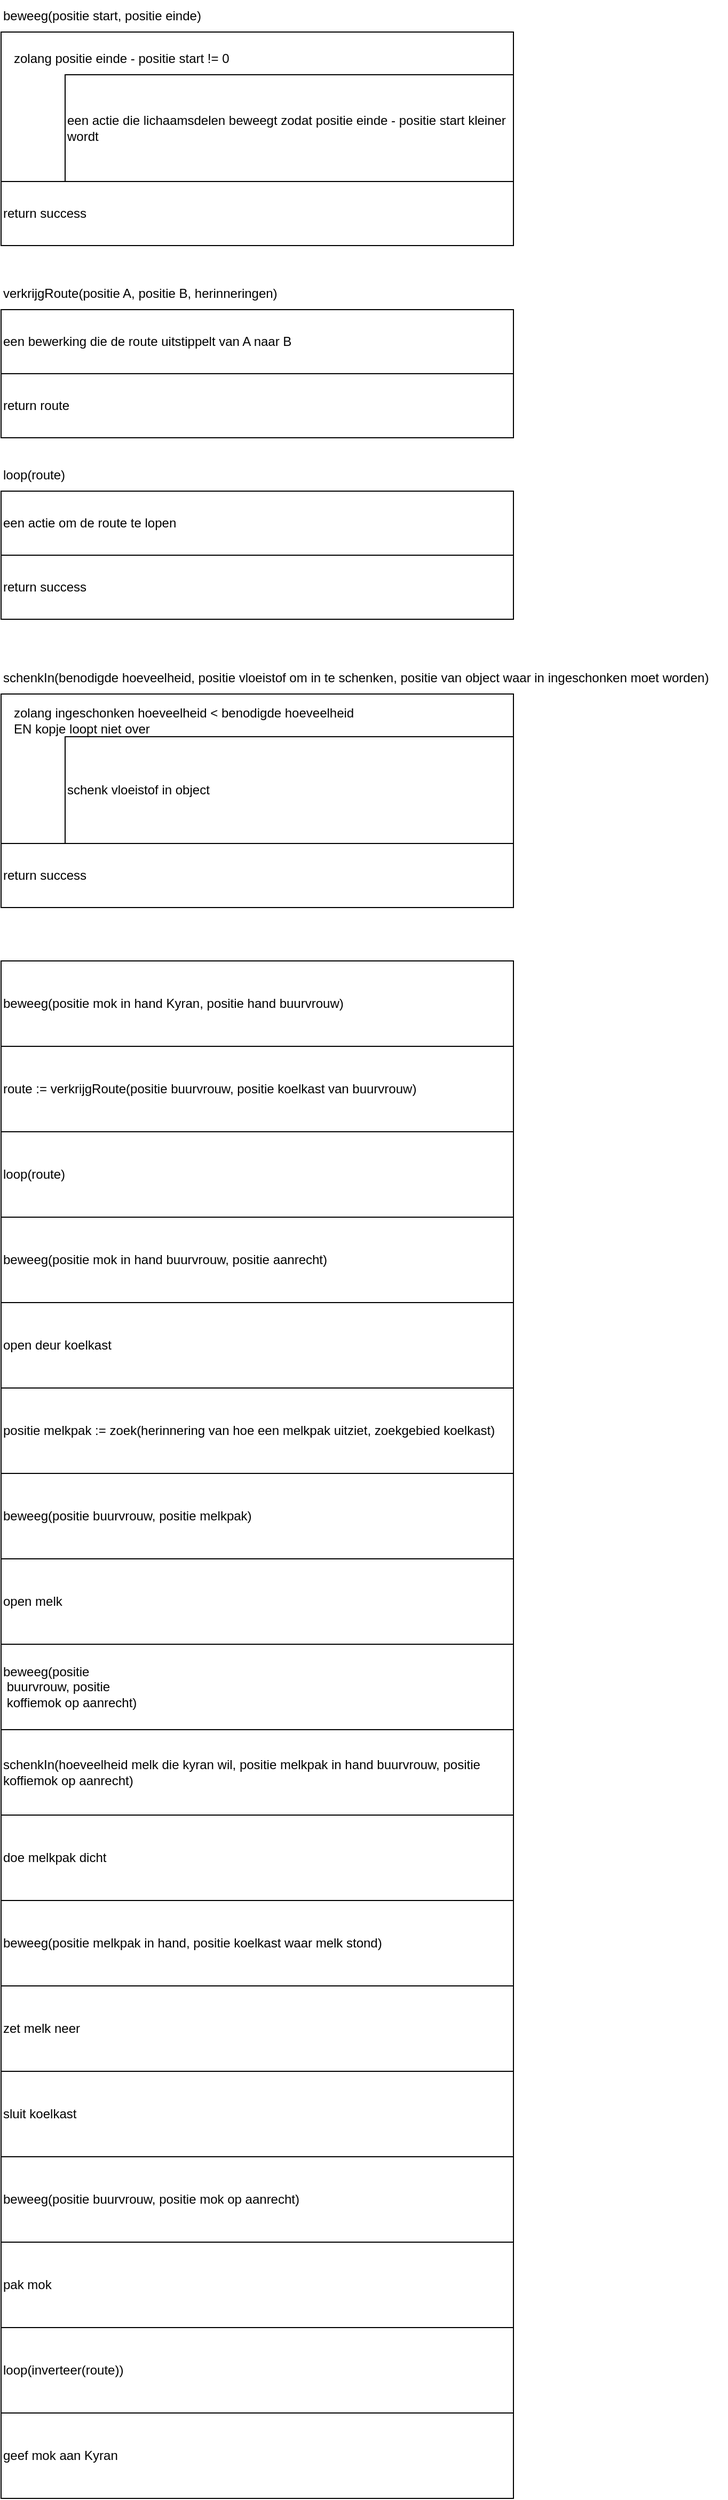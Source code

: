 <mxfile>
    <diagram id="AndmlG8OXz59sX7ShXyj" name="Page-1">
        <mxGraphModel dx="1002" dy="571" grid="1" gridSize="10" guides="1" tooltips="1" connect="1" arrows="1" fold="1" page="1" pageScale="1" pageWidth="850" pageHeight="1100" background="none" math="0" shadow="0">
            <root>
                <mxCell id="0"/>
                <mxCell id="1" parent="0"/>
                <mxCell id="8" value="beweeg(positie mok in hand Kyran, positie&amp;nbsp;hand buurvrouw)" style="rounded=0;whiteSpace=wrap;html=1;align=left;" vertex="1" parent="1">
                    <mxGeometry x="100" y="920" width="480" height="80" as="geometry"/>
                </mxCell>
                <mxCell id="10" value="route := verkrijgRoute(positie&amp;nbsp;buurvrouw, positie koelkast van buurvrouw)" style="rounded=0;whiteSpace=wrap;html=1;align=left;" vertex="1" parent="1">
                    <mxGeometry x="100" y="1000" width="480" height="80" as="geometry"/>
                </mxCell>
                <mxCell id="11" value="loop(route)" style="rounded=0;whiteSpace=wrap;html=1;align=left;" vertex="1" parent="1">
                    <mxGeometry x="100" y="1080" width="480" height="80" as="geometry"/>
                </mxCell>
                <mxCell id="12" value="beweeg(positie&amp;nbsp;mok in hand buurvrouw, positie aanrecht)&lt;span style=&quot;color: rgba(0, 0, 0, 0); font-family: monospace; font-size: 0px;&quot;&gt;%3CmxGraphModel%3E%3Croot%3E%3CmxCell%20id%3D%220%22%2F%3E%3CmxCell%20id%3D%221%22%20parent%3D%220%22%2F%3E%3CmxCell%20id%3D%222%22%20value%3D%22loopRoute(route)%22%20style%3D%22rounded%3D0%3BwhiteSpace%3Dwrap%3Bhtml%3D1%3B%22%20vertex%3D%221%22%20parent%3D%221%22%3E%3CmxGeometry%20x%3D%2280%22%20y%3D%22320%22%20width%3D%22480%22%20height%3D%2280%22%20as%3D%22geometry%22%2F%3E%3C%2FmxCell%3E%3C%2Froot%3E%3C%2FmxGraphModel%3E&lt;/span&gt;" style="rounded=0;whiteSpace=wrap;html=1;align=left;" vertex="1" parent="1">
                    <mxGeometry x="100" y="1160" width="480" height="80" as="geometry"/>
                </mxCell>
                <mxCell id="13" value="open deur koelkast" style="rounded=0;whiteSpace=wrap;html=1;align=left;" vertex="1" parent="1">
                    <mxGeometry x="100" y="1240" width="480" height="80" as="geometry"/>
                </mxCell>
                <mxCell id="14" value="positie&amp;nbsp;melkpak := zoek(herinnering van hoe een melkpak uitziet, zoekgebied koelkast)" style="rounded=0;whiteSpace=wrap;html=1;align=left;" vertex="1" parent="1">
                    <mxGeometry x="100" y="1320" width="480" height="80" as="geometry"/>
                </mxCell>
                <mxCell id="15" value="beweeg(positie&amp;nbsp;buurvrouw, positie melkpak)" style="rounded=0;whiteSpace=wrap;html=1;align=left;" vertex="1" parent="1">
                    <mxGeometry x="100" y="1400" width="480" height="80" as="geometry"/>
                </mxCell>
                <mxCell id="16" value="open melk" style="rounded=0;whiteSpace=wrap;html=1;align=left;" vertex="1" parent="1">
                    <mxGeometry x="100" y="1480" width="480" height="80" as="geometry"/>
                </mxCell>
                <mxCell id="17" value="beweeg(positie&lt;br&gt;&amp;nbsp;buurvrouw, positie&lt;br&gt;&amp;nbsp;koffiemok op aanrecht)" style="rounded=0;whiteSpace=wrap;html=1;align=left;" vertex="1" parent="1">
                    <mxGeometry x="100" y="1560" width="480" height="80" as="geometry"/>
                </mxCell>
                <mxCell id="18" value="schenkIn(hoeveelheid melk die kyran wil, positie&amp;nbsp;melkpak in hand buurvrouw, positie koffiemok op aanrecht)" style="rounded=0;whiteSpace=wrap;html=1;align=left;" vertex="1" parent="1">
                    <mxGeometry x="100" y="1640" width="480" height="80" as="geometry"/>
                </mxCell>
                <mxCell id="19" value="doe melkpak dicht" style="rounded=0;whiteSpace=wrap;html=1;align=left;" vertex="1" parent="1">
                    <mxGeometry x="100" y="1720" width="480" height="80" as="geometry"/>
                </mxCell>
                <mxCell id="21" value="" style="rounded=0;whiteSpace=wrap;html=1;align=left;" vertex="1" parent="1">
                    <mxGeometry x="100" y="50" width="480" height="140" as="geometry"/>
                </mxCell>
                <mxCell id="22" value="beweeg(positie start, positie einde)" style="text;html=1;align=left;verticalAlign=middle;resizable=0;points=[];autosize=1;strokeColor=none;fillColor=none;" vertex="1" parent="1">
                    <mxGeometry x="100" y="20" width="210" height="30" as="geometry"/>
                </mxCell>
                <mxCell id="24" value="een actie die lichaamsdelen beweegt zodat positie einde - positie start kleiner wordt&lt;br&gt;" style="rounded=0;whiteSpace=wrap;html=1;align=left;" vertex="1" parent="1">
                    <mxGeometry x="160" y="90" width="420" height="100" as="geometry"/>
                </mxCell>
                <mxCell id="25" value="zolang positie einde - positie start != 0" style="text;html=1;strokeColor=none;fillColor=none;align=left;verticalAlign=middle;whiteSpace=wrap;rounded=0;" vertex="1" parent="1">
                    <mxGeometry x="110" y="60" width="210" height="30" as="geometry"/>
                </mxCell>
                <mxCell id="26" value="return success" style="rounded=0;whiteSpace=wrap;html=1;align=left;" vertex="1" parent="1">
                    <mxGeometry x="100" y="190" width="480" height="60" as="geometry"/>
                </mxCell>
                <mxCell id="27" value="een bewerking die de route uitstippelt van A naar B" style="rounded=0;whiteSpace=wrap;html=1;align=left;" vertex="1" parent="1">
                    <mxGeometry x="100" y="310" width="480" height="60" as="geometry"/>
                </mxCell>
                <mxCell id="28" value="verkrijgRoute(positie A, positie B, herinneringen)" style="text;html=1;strokeColor=none;fillColor=none;align=left;verticalAlign=middle;whiteSpace=wrap;rounded=0;" vertex="1" parent="1">
                    <mxGeometry x="100" y="280" width="340" height="30" as="geometry"/>
                </mxCell>
                <mxCell id="29" value="return route" style="rounded=0;whiteSpace=wrap;html=1;align=left;" vertex="1" parent="1">
                    <mxGeometry x="100" y="370" width="480" height="60" as="geometry"/>
                </mxCell>
                <mxCell id="30" value="een actie om de route te lopen" style="rounded=0;whiteSpace=wrap;html=1;align=left;" vertex="1" parent="1">
                    <mxGeometry x="100" y="480" width="480" height="60" as="geometry"/>
                </mxCell>
                <mxCell id="31" value="return success" style="rounded=0;whiteSpace=wrap;html=1;align=left;" vertex="1" parent="1">
                    <mxGeometry x="100" y="540" width="480" height="60" as="geometry"/>
                </mxCell>
                <mxCell id="32" value="loop(route)" style="text;html=1;align=left;verticalAlign=middle;resizable=0;points=[];autosize=1;strokeColor=none;fillColor=none;" vertex="1" parent="1">
                    <mxGeometry x="100" y="450" width="80" height="30" as="geometry"/>
                </mxCell>
                <mxCell id="35" value="schenkIn(benodigde hoeveelheid, positie vloeistof om in te schenken, positie van object waar in ingeschonken moet worden)" style="text;html=1;align=left;verticalAlign=middle;resizable=0;points=[];autosize=1;strokeColor=none;fillColor=none;" vertex="1" parent="1">
                    <mxGeometry x="100" y="640" width="680" height="30" as="geometry"/>
                </mxCell>
                <mxCell id="36" value="" style="rounded=0;whiteSpace=wrap;html=1;align=left;" vertex="1" parent="1">
                    <mxGeometry x="100" y="670" width="480" height="140" as="geometry"/>
                </mxCell>
                <mxCell id="37" value="schenk vloeistof in object" style="rounded=0;whiteSpace=wrap;html=1;align=left;" vertex="1" parent="1">
                    <mxGeometry x="160" y="710" width="420" height="100" as="geometry"/>
                </mxCell>
                <mxCell id="38" value="zolang ingeschonken hoeveelheid &amp;lt; benodigde hoeveelheid EN kopje loopt niet over" style="text;html=1;strokeColor=none;fillColor=none;align=left;verticalAlign=middle;whiteSpace=wrap;rounded=0;" vertex="1" parent="1">
                    <mxGeometry x="110" y="680" width="340" height="30" as="geometry"/>
                </mxCell>
                <mxCell id="39" value="return success" style="rounded=0;whiteSpace=wrap;html=1;align=left;" vertex="1" parent="1">
                    <mxGeometry x="100" y="810" width="480" height="60" as="geometry"/>
                </mxCell>
                <mxCell id="40" value="sluit koelkast" style="rounded=0;whiteSpace=wrap;html=1;align=left;" vertex="1" parent="1">
                    <mxGeometry x="100" y="1960" width="480" height="80" as="geometry"/>
                </mxCell>
                <mxCell id="41" value="beweeg(positie buurvrouw, positie mok op aanrecht)" style="rounded=0;whiteSpace=wrap;html=1;align=left;" vertex="1" parent="1">
                    <mxGeometry x="100" y="2040" width="480" height="80" as="geometry"/>
                </mxCell>
                <mxCell id="42" value="pak mok" style="rounded=0;whiteSpace=wrap;html=1;align=left;" vertex="1" parent="1">
                    <mxGeometry x="100" y="2120" width="480" height="80" as="geometry"/>
                </mxCell>
                <mxCell id="43" value="beweeg(positie melkpak in hand, positie koelkast waar melk stond)" style="rounded=0;whiteSpace=wrap;html=1;align=left;" vertex="1" parent="1">
                    <mxGeometry x="100" y="1800" width="480" height="80" as="geometry"/>
                </mxCell>
                <mxCell id="44" value="zet melk neer" style="rounded=0;whiteSpace=wrap;html=1;align=left;" vertex="1" parent="1">
                    <mxGeometry x="100" y="1880" width="480" height="80" as="geometry"/>
                </mxCell>
                <mxCell id="45" value="loop(inverteer(route))" style="rounded=0;whiteSpace=wrap;html=1;align=left;" vertex="1" parent="1">
                    <mxGeometry x="100" y="2200" width="480" height="80" as="geometry"/>
                </mxCell>
                <mxCell id="46" value="geef mok aan Kyran" style="rounded=0;whiteSpace=wrap;html=1;align=left;" vertex="1" parent="1">
                    <mxGeometry x="100" y="2280" width="480" height="80" as="geometry"/>
                </mxCell>
            </root>
        </mxGraphModel>
    </diagram>
</mxfile>